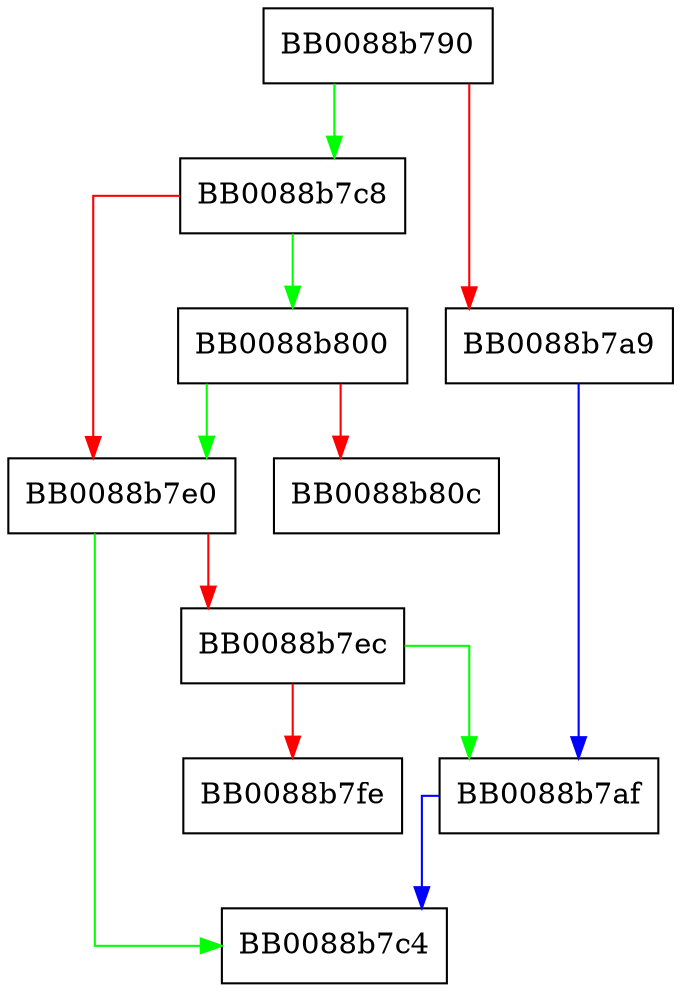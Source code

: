 digraph strchr {
  node [shape="box"];
  graph [splines=ortho];
  BB0088b790 -> BB0088b7c8 [color="green"];
  BB0088b790 -> BB0088b7a9 [color="red"];
  BB0088b7a9 -> BB0088b7af [color="blue"];
  BB0088b7af -> BB0088b7c4 [color="blue"];
  BB0088b7c8 -> BB0088b800 [color="green"];
  BB0088b7c8 -> BB0088b7e0 [color="red"];
  BB0088b7e0 -> BB0088b7c4 [color="green"];
  BB0088b7e0 -> BB0088b7ec [color="red"];
  BB0088b7ec -> BB0088b7af [color="green"];
  BB0088b7ec -> BB0088b7fe [color="red"];
  BB0088b800 -> BB0088b7e0 [color="green"];
  BB0088b800 -> BB0088b80c [color="red"];
}